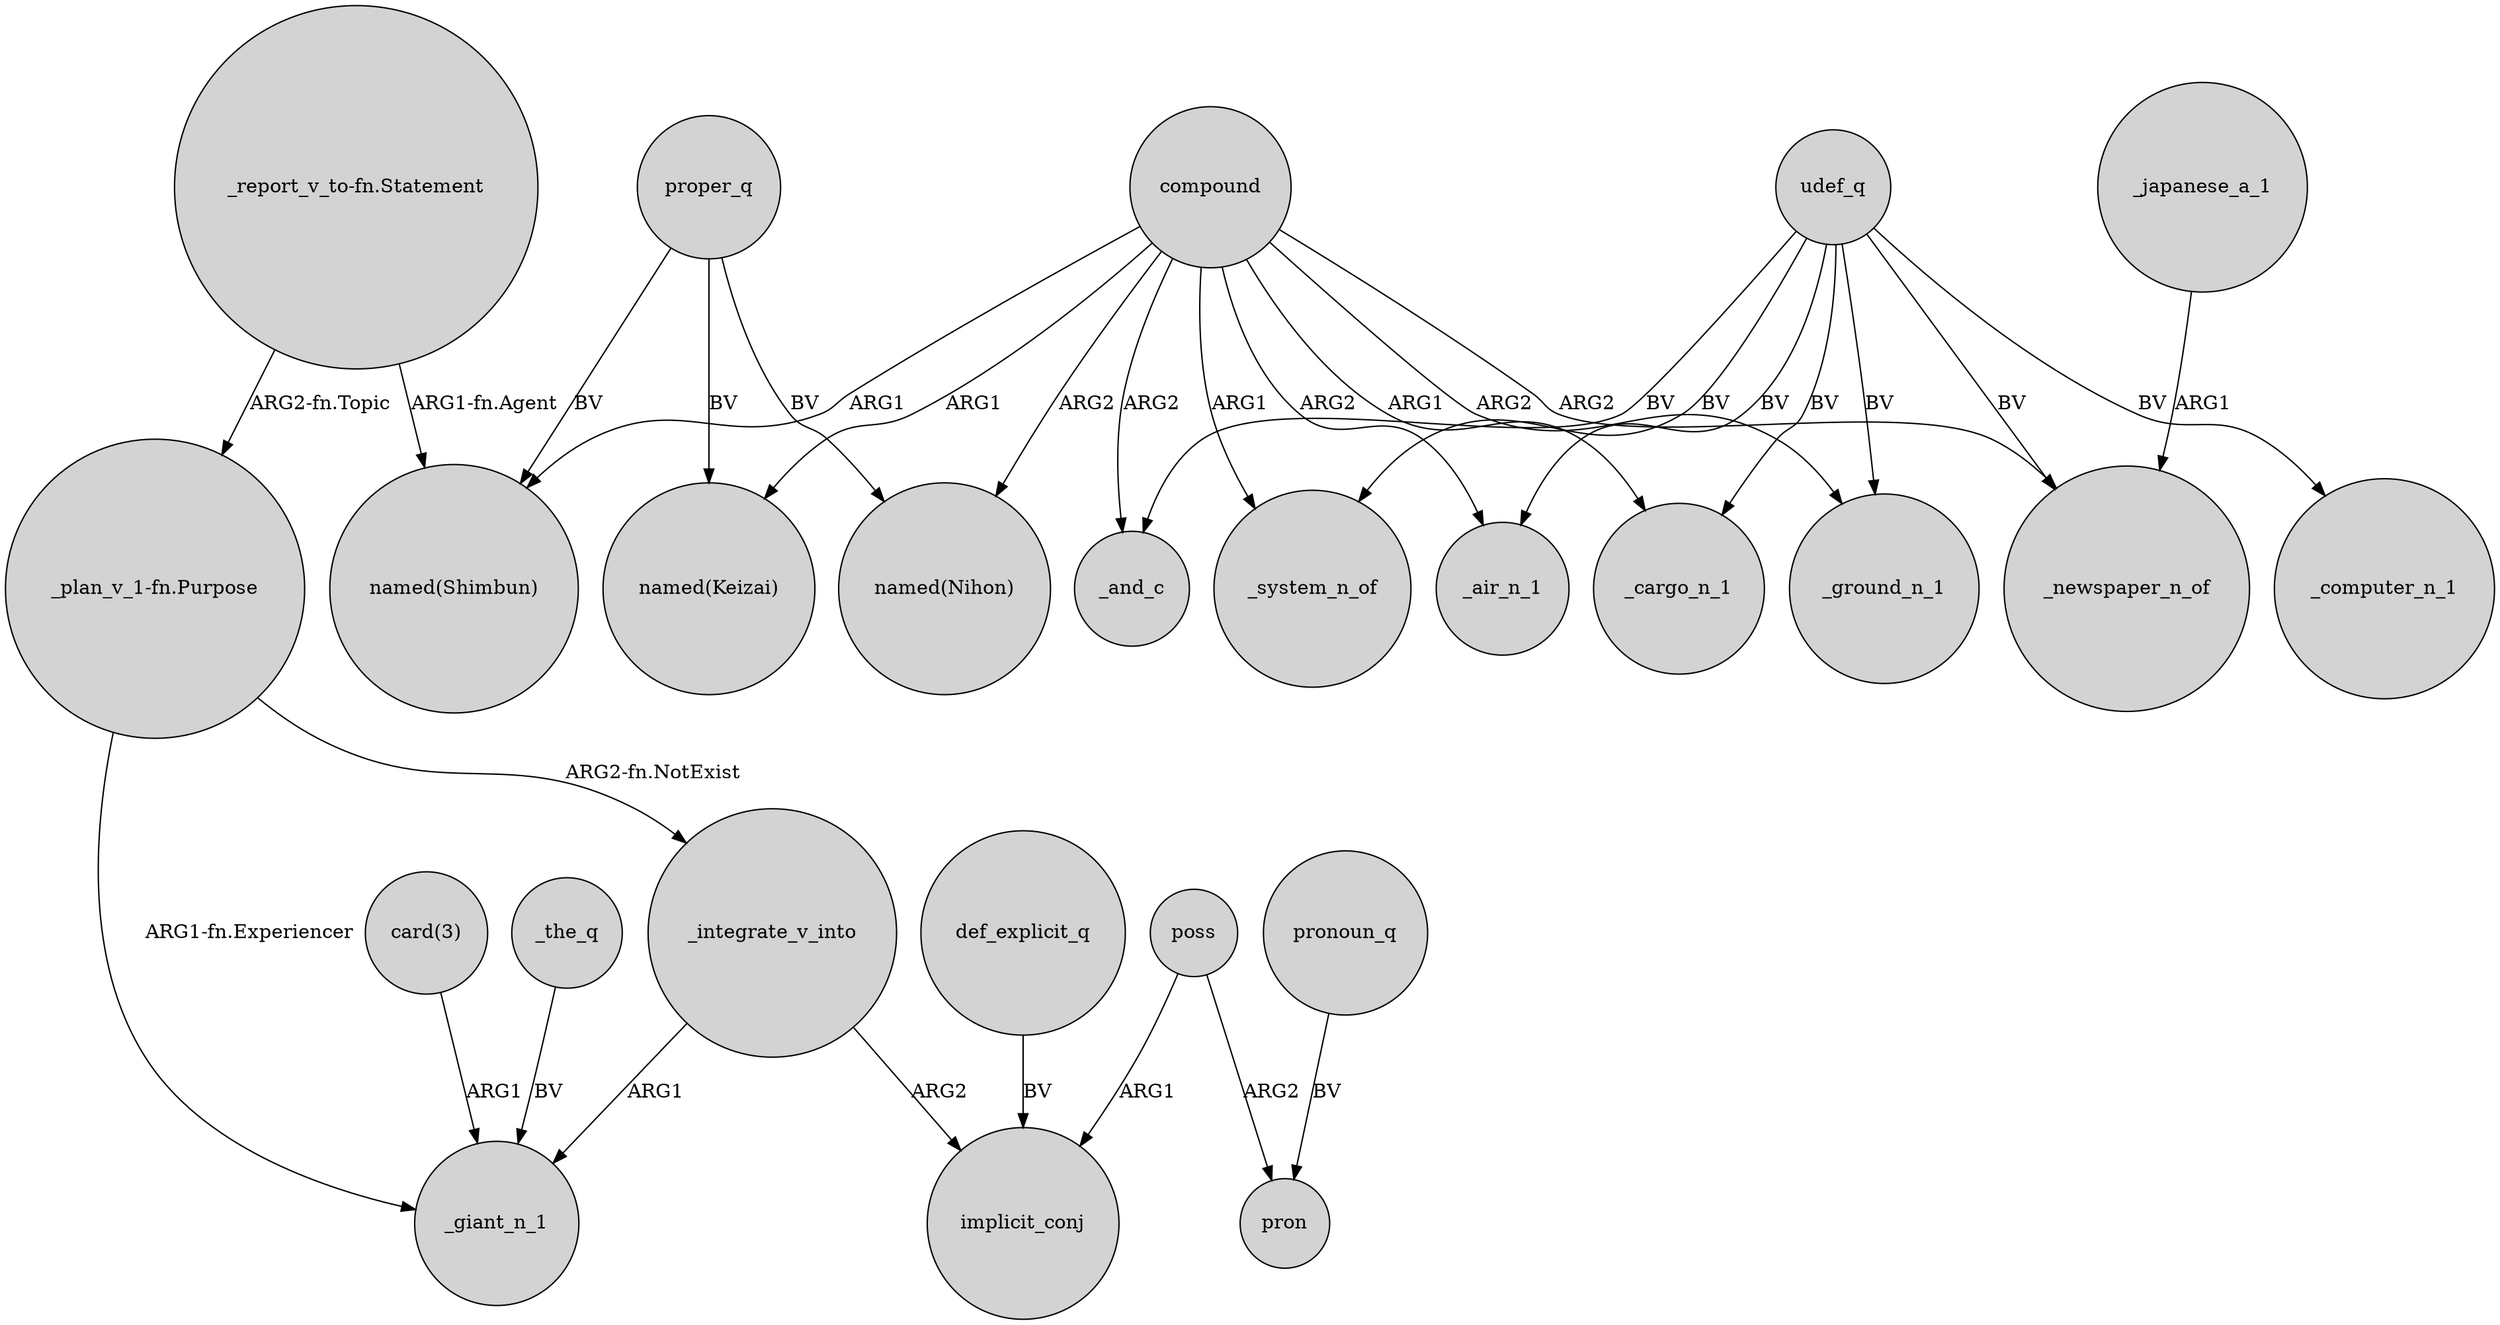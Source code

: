 digraph {
	node [shape=circle style=filled]
	"_report_v_to-fn.Statement" -> "_plan_v_1-fn.Purpose" [label="ARG2-fn.Topic"]
	udef_q -> _air_n_1 [label=BV]
	proper_q -> "named(Nihon)" [label=BV]
	compound -> "named(Nihon)" [label=ARG2]
	compound -> _ground_n_1 [label=ARG2]
	poss -> pron [label=ARG2]
	"_report_v_to-fn.Statement" -> "named(Shimbun)" [label="ARG1-fn.Agent"]
	udef_q -> _newspaper_n_of [label=BV]
	_japanese_a_1 -> _newspaper_n_of [label=ARG1]
	compound -> _system_n_of [label=ARG1]
	udef_q -> _ground_n_1 [label=BV]
	_integrate_v_into -> _giant_n_1 [label=ARG1]
	proper_q -> "named(Shimbun)" [label=BV]
	def_explicit_q -> implicit_conj [label=BV]
	compound -> _cargo_n_1 [label=ARG1]
	udef_q -> _system_n_of [label=BV]
	udef_q -> _cargo_n_1 [label=BV]
	udef_q -> _computer_n_1 [label=BV]
	_integrate_v_into -> implicit_conj [label=ARG2]
	pronoun_q -> pron [label=BV]
	compound -> _and_c [label=ARG2]
	"card(3)" -> _giant_n_1 [label=ARG1]
	"_plan_v_1-fn.Purpose" -> _integrate_v_into [label="ARG2-fn.NotExist"]
	_the_q -> _giant_n_1 [label=BV]
	compound -> "named(Keizai)" [label=ARG1]
	compound -> _air_n_1 [label=ARG2]
	poss -> implicit_conj [label=ARG1]
	compound -> "named(Shimbun)" [label=ARG1]
	udef_q -> _and_c [label=BV]
	"_plan_v_1-fn.Purpose" -> _giant_n_1 [label="ARG1-fn.Experiencer"]
	proper_q -> "named(Keizai)" [label=BV]
	compound -> _newspaper_n_of [label=ARG2]
}
